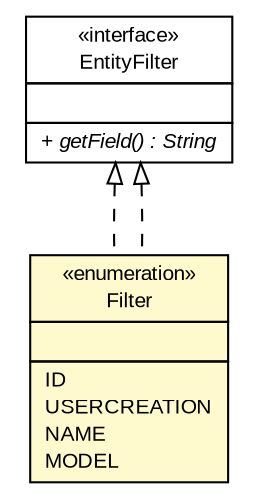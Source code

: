 #!/usr/local/bin/dot
#
# Class diagram 
# Generated by UMLGraph version R5_6-24-gf6e263 (http://www.umlgraph.org/)
#

digraph G {
	edge [fontname="arial",fontsize=10,labelfontname="arial",labelfontsize=10];
	node [fontname="arial",fontsize=10,shape=plaintext];
	nodesep=0.25;
	ranksep=0.5;
	// gov.sandia.cf.model.query.EntityFilter
	c425748 [label=<<table title="gov.sandia.cf.model.query.EntityFilter" border="0" cellborder="1" cellspacing="0" cellpadding="2" port="p" href="./query/EntityFilter.html">
		<tr><td><table border="0" cellspacing="0" cellpadding="1">
<tr><td align="center" balign="center"> &#171;interface&#187; </td></tr>
<tr><td align="center" balign="center"> EntityFilter </td></tr>
		</table></td></tr>
		<tr><td><table border="0" cellspacing="0" cellpadding="1">
<tr><td align="left" balign="left">  </td></tr>
		</table></td></tr>
		<tr><td><table border="0" cellspacing="0" cellpadding="1">
<tr><td align="left" balign="left"><font face="arial italic" point-size="10.0"> + getField() : String </font></td></tr>
		</table></td></tr>
		</table>>, URL="./query/EntityFilter.html", fontname="arial", fontcolor="black", fontsize=10.0];
	// gov.sandia.cf.model.UncertaintyGroup.Filter
	c425765 [label=<<table title="gov.sandia.cf.model.UncertaintyGroup.Filter" border="0" cellborder="1" cellspacing="0" cellpadding="2" port="p" bgcolor="lemonChiffon" href="./UncertaintyGroup.Filter.html">
		<tr><td><table border="0" cellspacing="0" cellpadding="1">
<tr><td align="center" balign="center"> &#171;enumeration&#187; </td></tr>
<tr><td align="center" balign="center"> Filter </td></tr>
		</table></td></tr>
		<tr><td><table border="0" cellspacing="0" cellpadding="1">
<tr><td align="left" balign="left">  </td></tr>
		</table></td></tr>
		<tr><td><table border="0" cellspacing="0" cellpadding="1">
<tr><td align="left" balign="left"> ID </td></tr>
<tr><td align="left" balign="left"> USERCREATION </td></tr>
<tr><td align="left" balign="left"> NAME </td></tr>
<tr><td align="left" balign="left"> MODEL </td></tr>
		</table></td></tr>
		</table>>, URL="./UncertaintyGroup.Filter.html", fontname="arial", fontcolor="black", fontsize=10.0];
	//gov.sandia.cf.model.UncertaintyGroup.Filter implements gov.sandia.cf.model.query.EntityFilter
	c425748:p -> c425765:p [dir=back,arrowtail=empty,style=dashed];
	//gov.sandia.cf.model.UncertaintyGroup.Filter implements gov.sandia.cf.model.query.EntityFilter
	c425748:p -> c425765:p [dir=back,arrowtail=empty,style=dashed];
}

